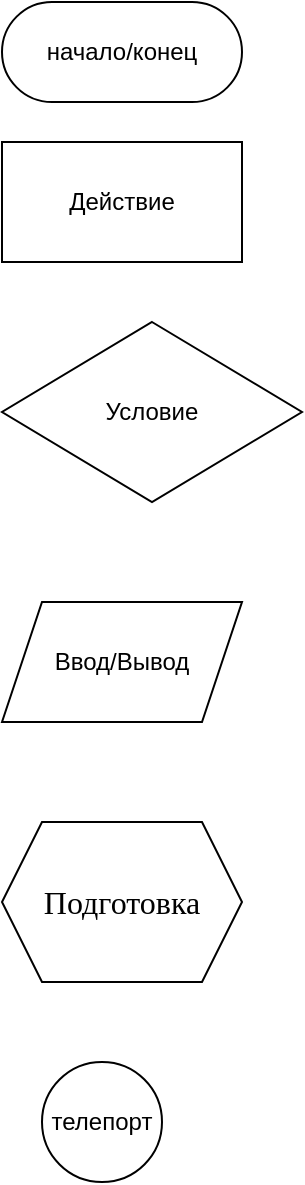 <mxfile version="18.0.2" type="github">
  <diagram id="C5RBs43oDa-KdzZeNtuy" name="Page-1">
    <mxGraphModel dx="1654" dy="886" grid="1" gridSize="10" guides="1" tooltips="1" connect="1" arrows="1" fold="1" page="1" pageScale="1" pageWidth="827" pageHeight="1169" math="0" shadow="0">
      <root>
        <mxCell id="WIyWlLk6GJQsqaUBKTNV-0" />
        <mxCell id="WIyWlLk6GJQsqaUBKTNV-1" parent="WIyWlLk6GJQsqaUBKTNV-0" />
        <mxCell id="8zDInsGFokFz7G0r7-si-0" value="Действие" style="rounded=0;whiteSpace=wrap;html=1;sketch=0;hachureGap=4;" vertex="1" parent="WIyWlLk6GJQsqaUBKTNV-1">
          <mxGeometry y="70" width="120" height="60" as="geometry" />
        </mxCell>
        <mxCell id="8zDInsGFokFz7G0r7-si-1" value="Условие" style="rhombus;whiteSpace=wrap;html=1;rounded=0;sketch=0;hachureGap=4;" vertex="1" parent="WIyWlLk6GJQsqaUBKTNV-1">
          <mxGeometry y="160" width="150" height="90" as="geometry" />
        </mxCell>
        <mxCell id="8zDInsGFokFz7G0r7-si-2" value="Ввод/Вывод" style="shape=parallelogram;perimeter=parallelogramPerimeter;whiteSpace=wrap;html=1;fixedSize=1;rounded=0;sketch=0;hachureGap=4;" vertex="1" parent="WIyWlLk6GJQsqaUBKTNV-1">
          <mxGeometry y="300" width="120" height="60" as="geometry" />
        </mxCell>
        <mxCell id="8zDInsGFokFz7G0r7-si-3" value="начало/конец" style="rounded=1;whiteSpace=wrap;html=1;sketch=0;hachureGap=4;arcSize=50;" vertex="1" parent="WIyWlLk6GJQsqaUBKTNV-1">
          <mxGeometry width="120" height="50" as="geometry" />
        </mxCell>
        <mxCell id="8zDInsGFokFz7G0r7-si-4" value="телепорт" style="ellipse;whiteSpace=wrap;html=1;aspect=fixed;rounded=0;sketch=0;hachureGap=4;" vertex="1" parent="WIyWlLk6GJQsqaUBKTNV-1">
          <mxGeometry x="20" y="530" width="60" height="60" as="geometry" />
        </mxCell>
        <mxCell id="8zDInsGFokFz7G0r7-si-5" value="&lt;span style=&quot;font-family: &amp;quot;Times New Roman&amp;quot;; font-size: 16px; text-align: justify; text-indent: 18.867px;&quot;&gt;Подготовка&lt;/span&gt;" style="shape=hexagon;perimeter=hexagonPerimeter2;whiteSpace=wrap;html=1;fixedSize=1;rounded=0;sketch=0;hachureGap=4;fontColor=default;labelBackgroundColor=none;" vertex="1" parent="WIyWlLk6GJQsqaUBKTNV-1">
          <mxGeometry y="410" width="120" height="80" as="geometry" />
        </mxCell>
      </root>
    </mxGraphModel>
  </diagram>
</mxfile>
